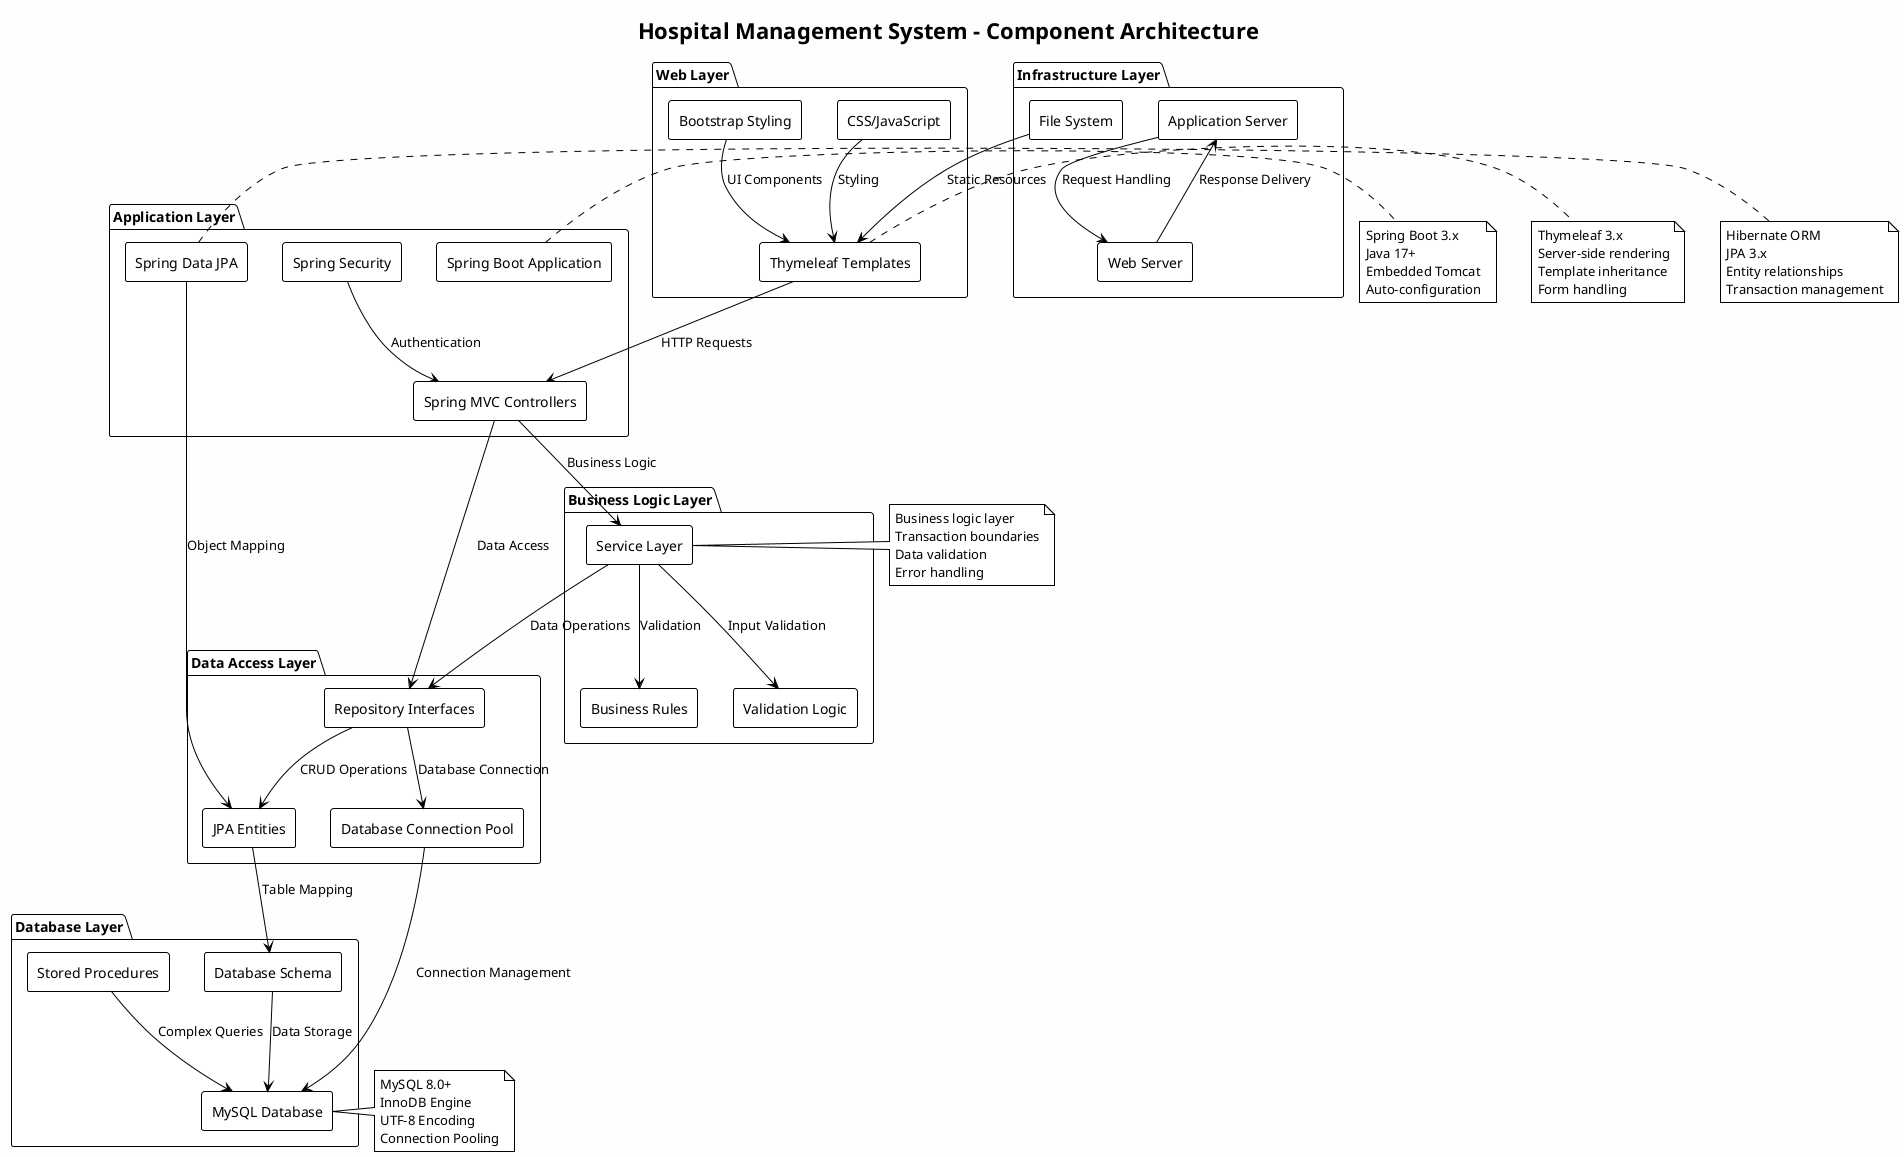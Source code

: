 @startuml Component Diagram - Hospital Management System

!theme plain
skinparam backgroundColor #FEFEFE
skinparam componentStyle rectangle

title Hospital Management System - Component Architecture

package "Web Layer" {
    [Thymeleaf Templates] as Templates
    [CSS/JavaScript] as Frontend
    [Bootstrap Styling] as Bootstrap
}

package "Application Layer" {
    [Spring Boot Application] as SpringBoot
    [Spring MVC Controllers] as Controllers
    [Spring Data JPA] as JPA
    [Spring Security] as Security
}

package "Business Logic Layer" {
    [Service Layer] as Services
    [Business Rules] as BusinessRules
    [Validation Logic] as Validation
}

package "Data Access Layer" {
    [Repository Interfaces] as Repositories
    [JPA Entities] as Entities
    [Database Connection Pool] as ConnectionPool
}

package "Database Layer" {
    [MySQL Database] as MySQL
    [Database Schema] as Schema
    [Stored Procedures] as Procedures
}

package "Infrastructure Layer" {
    [Application Server] as AppServer
    [Web Server] as WebServer
    [File System] as FileSystem
}

' Web Layer connections
Templates --> Controllers : HTTP Requests
Frontend --> Templates : Styling
Bootstrap --> Templates : UI Components

' Application Layer connections
Controllers --> Services : Business Logic
Controllers --> Repositories : Data Access
JPA --> Entities : Object Mapping
Security --> Controllers : Authentication

' Business Logic connections
Services --> BusinessRules : Validation
Services --> Validation : Input Validation
Services --> Repositories : Data Operations

' Data Access connections
Repositories --> Entities : CRUD Operations
Repositories --> ConnectionPool : Database Connection
Entities --> Schema : Table Mapping

' Database connections
ConnectionPool --> MySQL : Connection Management
Schema --> MySQL : Data Storage
Procedures --> MySQL : Complex Queries

' Infrastructure connections
AppServer --> WebServer : Request Handling
WebServer --> AppServer : Response Delivery
FileSystem --> Templates : Static Resources

note right of SpringBoot
    Spring Boot 3.x
    Java 17+
    Embedded Tomcat
    Auto-configuration
end note

note right of MySQL
    MySQL 8.0+
    InnoDB Engine
    UTF-8 Encoding
    Connection Pooling
end note

note right of Templates
    Thymeleaf 3.x
    Server-side rendering
    Template inheritance
    Form handling
end note

note right of JPA
    Hibernate ORM
    JPA 3.x
    Entity relationships
    Transaction management
end note

note right of Services
    Business logic layer
    Transaction boundaries
    Data validation
    Error handling
end note

@enduml 